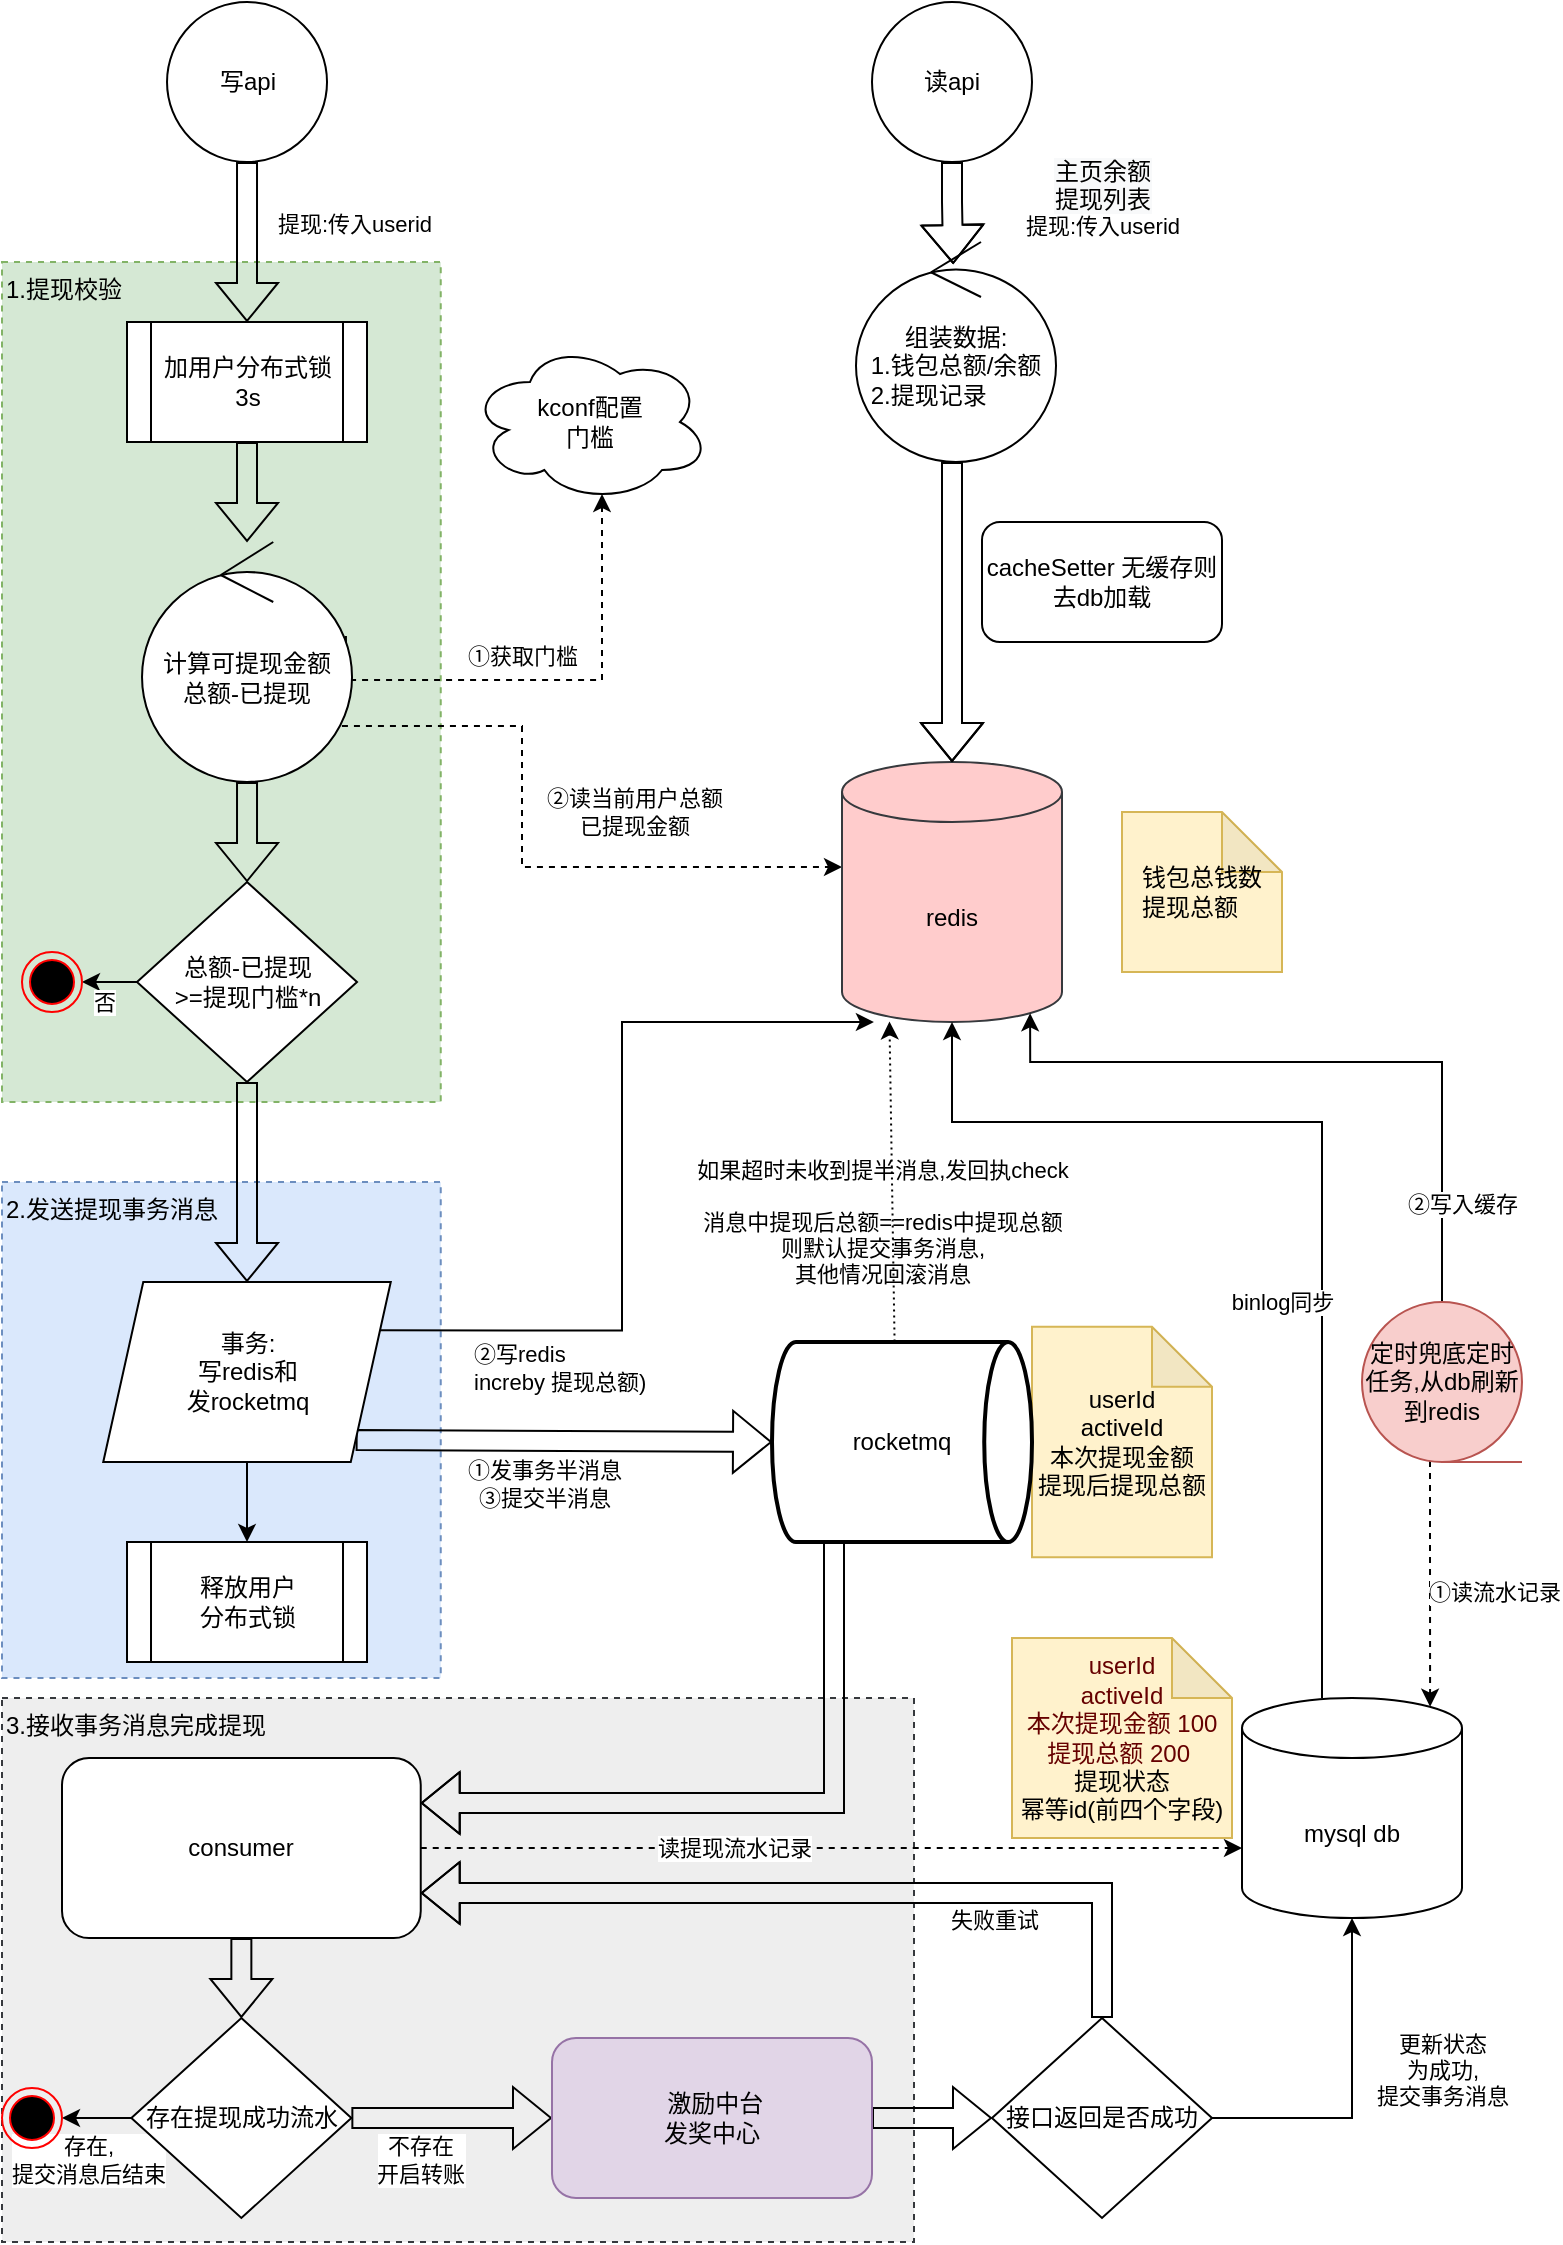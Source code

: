 <mxfile version="20.5.1" type="github">
  <diagram id="C5RBs43oDa-KdzZeNtuy" name="Page-1">
    <mxGraphModel dx="1298" dy="784" grid="1" gridSize="10" guides="1" tooltips="1" connect="1" arrows="1" fold="1" page="1" pageScale="1" pageWidth="827" pageHeight="1169" math="0" shadow="0">
      <root>
        <mxCell id="WIyWlLk6GJQsqaUBKTNV-0" />
        <mxCell id="WIyWlLk6GJQsqaUBKTNV-1" parent="WIyWlLk6GJQsqaUBKTNV-0" />
        <mxCell id="Nw0n-4VwtvRONGjzh-Dm-84" value="3.接收事务消息完成提现" style="rounded=0;whiteSpace=wrap;html=1;dashed=1;strokeColor=#36393d;align=left;verticalAlign=top;fillColor=#eeeeee;" vertex="1" parent="WIyWlLk6GJQsqaUBKTNV-1">
          <mxGeometry x="44" y="890" width="456" height="272" as="geometry" />
        </mxCell>
        <mxCell id="Nw0n-4VwtvRONGjzh-Dm-19" value="2.发送提现事务消息" style="rounded=0;whiteSpace=wrap;html=1;dashed=1;strokeColor=#6c8ebf;align=left;verticalAlign=top;fillColor=#dae8fc;" vertex="1" parent="WIyWlLk6GJQsqaUBKTNV-1">
          <mxGeometry x="44" y="632" width="219.37" height="248" as="geometry" />
        </mxCell>
        <mxCell id="Nw0n-4VwtvRONGjzh-Dm-20" value="1.提现校验" style="rounded=0;whiteSpace=wrap;html=1;dashed=1;strokeColor=#82b366;align=left;verticalAlign=top;fillColor=#d5e8d4;" vertex="1" parent="WIyWlLk6GJQsqaUBKTNV-1">
          <mxGeometry x="44" y="172" width="219.37" height="420" as="geometry" />
        </mxCell>
        <mxCell id="Nw0n-4VwtvRONGjzh-Dm-21" style="edgeStyle=orthogonalEdgeStyle;rounded=0;orthogonalLoop=1;jettySize=auto;html=1;entryX=0.5;entryY=0;entryDx=0;entryDy=0;shape=flexArrow;" edge="1" parent="WIyWlLk6GJQsqaUBKTNV-1" source="Nw0n-4VwtvRONGjzh-Dm-23" target="Nw0n-4VwtvRONGjzh-Dm-38">
          <mxGeometry relative="1" as="geometry">
            <mxPoint x="166.5" y="202" as="targetPoint" />
          </mxGeometry>
        </mxCell>
        <mxCell id="Nw0n-4VwtvRONGjzh-Dm-22" value="提现:传入userid" style="edgeLabel;html=1;align=center;verticalAlign=middle;resizable=0;points=[];" vertex="1" connectable="0" parent="Nw0n-4VwtvRONGjzh-Dm-21">
          <mxGeometry x="-0.388" y="-2" relative="1" as="geometry">
            <mxPoint x="55" y="6" as="offset" />
          </mxGeometry>
        </mxCell>
        <mxCell id="Nw0n-4VwtvRONGjzh-Dm-23" value="写api" style="ellipse;whiteSpace=wrap;html=1;aspect=fixed;" vertex="1" parent="WIyWlLk6GJQsqaUBKTNV-1">
          <mxGeometry x="126.51" y="42" width="80" height="80" as="geometry" />
        </mxCell>
        <mxCell id="Nw0n-4VwtvRONGjzh-Dm-24" style="edgeStyle=orthogonalEdgeStyle;rounded=0;orthogonalLoop=1;jettySize=auto;html=1;exitX=0.952;exitY=0.767;exitDx=0;exitDy=0;exitPerimeter=0;dashed=1;entryX=0;entryY=0;entryDx=0;entryDy=52.5;entryPerimeter=0;" edge="1" parent="WIyWlLk6GJQsqaUBKTNV-1" source="Nw0n-4VwtvRONGjzh-Dm-32" target="Nw0n-4VwtvRONGjzh-Dm-26">
          <mxGeometry relative="1" as="geometry">
            <mxPoint x="226.5" y="364" as="sourcePoint" />
            <mxPoint x="434" y="512" as="targetPoint" />
            <Array as="points">
              <mxPoint x="304" y="404" />
              <mxPoint x="304" y="475" />
            </Array>
          </mxGeometry>
        </mxCell>
        <mxCell id="Nw0n-4VwtvRONGjzh-Dm-25" value="②读当前用户总额&lt;br&gt;已提现金额" style="edgeLabel;html=1;align=center;verticalAlign=middle;resizable=0;points=[];" vertex="1" connectable="0" parent="Nw0n-4VwtvRONGjzh-Dm-24">
          <mxGeometry x="-0.3" y="1" relative="1" as="geometry">
            <mxPoint x="55" y="21" as="offset" />
          </mxGeometry>
        </mxCell>
        <mxCell id="Nw0n-4VwtvRONGjzh-Dm-26" value="redis" style="shape=cylinder3;whiteSpace=wrap;html=1;boundedLbl=1;backgroundOutline=1;size=15;fillColor=#ffcccc;strokeColor=#36393d;" vertex="1" parent="WIyWlLk6GJQsqaUBKTNV-1">
          <mxGeometry x="464" y="422" width="110" height="130" as="geometry" />
        </mxCell>
        <mxCell id="Nw0n-4VwtvRONGjzh-Dm-27" value="钱包总钱数&lt;br&gt;&lt;div style=&quot;text-align: left&quot;&gt;&lt;span&gt;提现总额&lt;/span&gt;&lt;/div&gt;" style="shape=note;whiteSpace=wrap;html=1;backgroundOutline=1;darkOpacity=0.05;fillColor=#fff2cc;strokeColor=#d6b656;" vertex="1" parent="WIyWlLk6GJQsqaUBKTNV-1">
          <mxGeometry x="604" y="447" width="80" height="80" as="geometry" />
        </mxCell>
        <mxCell id="Nw0n-4VwtvRONGjzh-Dm-28" style="edgeStyle=orthogonalEdgeStyle;rounded=0;orthogonalLoop=1;jettySize=auto;html=1;exitX=0.971;exitY=0.392;exitDx=0;exitDy=0;exitPerimeter=0;entryX=0.55;entryY=0.95;entryDx=0;entryDy=0;entryPerimeter=0;dashed=1;" edge="1" parent="WIyWlLk6GJQsqaUBKTNV-1" source="Nw0n-4VwtvRONGjzh-Dm-32" target="Nw0n-4VwtvRONGjzh-Dm-30">
          <mxGeometry relative="1" as="geometry">
            <mxPoint x="196.5" y="394" as="sourcePoint" />
            <mxPoint x="334" y="262" as="targetPoint" />
            <Array as="points">
              <mxPoint x="216" y="381" />
              <mxPoint x="344" y="381" />
            </Array>
          </mxGeometry>
        </mxCell>
        <mxCell id="Nw0n-4VwtvRONGjzh-Dm-29" value="①获取门槛" style="edgeLabel;html=1;align=center;verticalAlign=middle;resizable=0;points=[];" vertex="1" connectable="0" parent="Nw0n-4VwtvRONGjzh-Dm-28">
          <mxGeometry x="0.046" y="1" relative="1" as="geometry">
            <mxPoint x="-17" y="-11" as="offset" />
          </mxGeometry>
        </mxCell>
        <mxCell id="Nw0n-4VwtvRONGjzh-Dm-30" value="kconf配置&lt;br&gt;门槛" style="ellipse;shape=cloud;whiteSpace=wrap;html=1;" vertex="1" parent="WIyWlLk6GJQsqaUBKTNV-1">
          <mxGeometry x="278" y="212" width="120" height="80" as="geometry" />
        </mxCell>
        <mxCell id="Nw0n-4VwtvRONGjzh-Dm-31" value="" style="edgeStyle=orthogonalEdgeStyle;rounded=0;orthogonalLoop=1;jettySize=auto;html=1;shape=flexArrow;" edge="1" parent="WIyWlLk6GJQsqaUBKTNV-1" source="Nw0n-4VwtvRONGjzh-Dm-32" target="Nw0n-4VwtvRONGjzh-Dm-36">
          <mxGeometry relative="1" as="geometry" />
        </mxCell>
        <mxCell id="Nw0n-4VwtvRONGjzh-Dm-32" value="计算可提现金额&lt;br&gt;总额-已提现" style="ellipse;shape=umlControl;whiteSpace=wrap;html=1;" vertex="1" parent="WIyWlLk6GJQsqaUBKTNV-1">
          <mxGeometry x="114.01" y="312" width="105" height="120" as="geometry" />
        </mxCell>
        <mxCell id="Nw0n-4VwtvRONGjzh-Dm-33" style="edgeStyle=orthogonalEdgeStyle;rounded=0;orthogonalLoop=1;jettySize=auto;html=1;entryX=1;entryY=0.5;entryDx=0;entryDy=0;" edge="1" parent="WIyWlLk6GJQsqaUBKTNV-1" source="Nw0n-4VwtvRONGjzh-Dm-36" target="Nw0n-4VwtvRONGjzh-Dm-39">
          <mxGeometry relative="1" as="geometry" />
        </mxCell>
        <mxCell id="Nw0n-4VwtvRONGjzh-Dm-34" value="否" style="edgeLabel;html=1;align=center;verticalAlign=middle;resizable=0;points=[];" vertex="1" connectable="0" parent="Nw0n-4VwtvRONGjzh-Dm-33">
          <mxGeometry x="-0.11" y="-2" relative="1" as="geometry">
            <mxPoint y="8" as="offset" />
          </mxGeometry>
        </mxCell>
        <mxCell id="Nw0n-4VwtvRONGjzh-Dm-35" style="edgeStyle=orthogonalEdgeStyle;rounded=0;orthogonalLoop=1;jettySize=auto;html=1;shape=flexArrow;" edge="1" parent="WIyWlLk6GJQsqaUBKTNV-1" source="Nw0n-4VwtvRONGjzh-Dm-36" target="Nw0n-4VwtvRONGjzh-Dm-45">
          <mxGeometry relative="1" as="geometry">
            <mxPoint x="166.5" y="692" as="targetPoint" />
          </mxGeometry>
        </mxCell>
        <mxCell id="Nw0n-4VwtvRONGjzh-Dm-36" value="总额-已提现&lt;br&gt;&amp;gt;=提现门槛*n" style="rhombus;whiteSpace=wrap;html=1;" vertex="1" parent="WIyWlLk6GJQsqaUBKTNV-1">
          <mxGeometry x="111.5" y="482" width="110" height="100" as="geometry" />
        </mxCell>
        <mxCell id="Nw0n-4VwtvRONGjzh-Dm-37" style="edgeStyle=orthogonalEdgeStyle;rounded=0;orthogonalLoop=1;jettySize=auto;html=1;exitX=0.5;exitY=1;exitDx=0;exitDy=0;shape=flexArrow;" edge="1" parent="WIyWlLk6GJQsqaUBKTNV-1" source="Nw0n-4VwtvRONGjzh-Dm-38" target="Nw0n-4VwtvRONGjzh-Dm-32">
          <mxGeometry relative="1" as="geometry">
            <mxPoint x="166.5" y="252" as="sourcePoint" />
          </mxGeometry>
        </mxCell>
        <mxCell id="Nw0n-4VwtvRONGjzh-Dm-38" value="加用户分布式锁&lt;br&gt;3s" style="shape=process;whiteSpace=wrap;html=1;backgroundOutline=1;" vertex="1" parent="WIyWlLk6GJQsqaUBKTNV-1">
          <mxGeometry x="106.5" y="202" width="120" height="60" as="geometry" />
        </mxCell>
        <mxCell id="Nw0n-4VwtvRONGjzh-Dm-39" value="" style="ellipse;html=1;shape=endState;fillColor=#000000;strokeColor=#ff0000;" vertex="1" parent="WIyWlLk6GJQsqaUBKTNV-1">
          <mxGeometry x="54" y="517" width="30" height="30" as="geometry" />
        </mxCell>
        <mxCell id="Nw0n-4VwtvRONGjzh-Dm-40" style="edgeStyle=orthogonalEdgeStyle;rounded=0;orthogonalLoop=1;jettySize=auto;html=1;entryX=0.145;entryY=1;entryDx=0;entryDy=-4.35;entryPerimeter=0;exitX=1;exitY=0.25;exitDx=0;exitDy=0;" edge="1" parent="WIyWlLk6GJQsqaUBKTNV-1" source="Nw0n-4VwtvRONGjzh-Dm-45">
          <mxGeometry relative="1" as="geometry">
            <mxPoint x="221.5" y="751.35" as="sourcePoint" />
            <mxPoint x="479.95" y="552" as="targetPoint" />
            <Array as="points">
              <mxPoint x="354" y="706" />
              <mxPoint x="354" y="552" />
            </Array>
          </mxGeometry>
        </mxCell>
        <mxCell id="Nw0n-4VwtvRONGjzh-Dm-41" value="②写redis&lt;br&gt;increby 提现总额)" style="edgeLabel;html=1;align=left;verticalAlign=middle;resizable=0;points=[];" vertex="1" connectable="0" parent="Nw0n-4VwtvRONGjzh-Dm-40">
          <mxGeometry x="0.416" y="2" relative="1" as="geometry">
            <mxPoint x="-85" y="175" as="offset" />
          </mxGeometry>
        </mxCell>
        <mxCell id="Nw0n-4VwtvRONGjzh-Dm-42" style="rounded=0;orthogonalLoop=1;jettySize=auto;html=1;exitX=1;exitY=1;exitDx=0;exitDy=0;entryX=0;entryY=0.5;entryDx=0;entryDy=0;entryPerimeter=0;shape=flexArrow;" edge="1" parent="WIyWlLk6GJQsqaUBKTNV-1" source="Nw0n-4VwtvRONGjzh-Dm-45" target="Nw0n-4VwtvRONGjzh-Dm-50">
          <mxGeometry relative="1" as="geometry" />
        </mxCell>
        <mxCell id="Nw0n-4VwtvRONGjzh-Dm-43" value="①发事务半消息&lt;br&gt;③提交半消息" style="edgeLabel;html=1;align=center;verticalAlign=middle;resizable=0;points=[];" vertex="1" connectable="0" parent="Nw0n-4VwtvRONGjzh-Dm-42">
          <mxGeometry x="-0.256" relative="1" as="geometry">
            <mxPoint x="16" y="21" as="offset" />
          </mxGeometry>
        </mxCell>
        <mxCell id="Nw0n-4VwtvRONGjzh-Dm-44" value="" style="edgeStyle=orthogonalEdgeStyle;rounded=0;orthogonalLoop=1;jettySize=auto;html=1;" edge="1" parent="WIyWlLk6GJQsqaUBKTNV-1" source="Nw0n-4VwtvRONGjzh-Dm-45" target="Nw0n-4VwtvRONGjzh-Dm-57">
          <mxGeometry relative="1" as="geometry" />
        </mxCell>
        <mxCell id="Nw0n-4VwtvRONGjzh-Dm-45" value="事务:&lt;br&gt;写redis和&lt;br&gt;发rocketmq" style="shape=parallelogram;perimeter=parallelogramPerimeter;whiteSpace=wrap;html=1;fixedSize=1;" vertex="1" parent="WIyWlLk6GJQsqaUBKTNV-1">
          <mxGeometry x="94.63" y="682" width="143.75" height="90" as="geometry" />
        </mxCell>
        <mxCell id="Nw0n-4VwtvRONGjzh-Dm-46" value="userId&lt;br&gt;activeId&lt;br&gt;本次提现金额&lt;br&gt;提现后提现总额&lt;br&gt;" style="shape=note;whiteSpace=wrap;html=1;backgroundOutline=1;darkOpacity=0.05;fillColor=#fff2cc;strokeColor=#d6b656;" vertex="1" parent="WIyWlLk6GJQsqaUBKTNV-1">
          <mxGeometry x="559" y="704.37" width="90" height="115.25" as="geometry" />
        </mxCell>
        <mxCell id="Nw0n-4VwtvRONGjzh-Dm-47" style="rounded=0;orthogonalLoop=1;jettySize=auto;html=1;exitX=0.5;exitY=0;exitDx=0;exitDy=0;exitPerimeter=0;dashed=1;dashPattern=1 2;entryX=0.243;entryY=0.998;entryDx=0;entryDy=0;entryPerimeter=0;" edge="1" parent="WIyWlLk6GJQsqaUBKTNV-1">
          <mxGeometry relative="1" as="geometry">
            <mxPoint x="487.73" y="551.74" as="targetPoint" />
            <mxPoint x="491" y="756.75" as="sourcePoint" />
          </mxGeometry>
        </mxCell>
        <mxCell id="Nw0n-4VwtvRONGjzh-Dm-48" value="如果超时未收到提半消息,发回执check&lt;br&gt;&lt;br&gt;消息中提现后总额==redis中提现总额&lt;br&gt;则默认提交事务消息,&lt;br&gt;其他情况回滚消息" style="edgeLabel;html=1;align=center;verticalAlign=middle;resizable=0;points=[];labelBackgroundColor=none;" vertex="1" connectable="0" parent="Nw0n-4VwtvRONGjzh-Dm-47">
          <mxGeometry x="0.086" y="-3" relative="1" as="geometry">
            <mxPoint x="-8" y="7" as="offset" />
          </mxGeometry>
        </mxCell>
        <mxCell id="Nw0n-4VwtvRONGjzh-Dm-49" style="rounded=0;orthogonalLoop=1;jettySize=auto;html=1;entryX=1;entryY=0.25;entryDx=0;entryDy=0;edgeStyle=orthogonalEdgeStyle;shape=flexArrow;" edge="1" parent="WIyWlLk6GJQsqaUBKTNV-1" source="Nw0n-4VwtvRONGjzh-Dm-50" target="Nw0n-4VwtvRONGjzh-Dm-60">
          <mxGeometry relative="1" as="geometry">
            <Array as="points">
              <mxPoint x="460" y="943" />
            </Array>
            <mxPoint x="270" y="943" as="targetPoint" />
          </mxGeometry>
        </mxCell>
        <mxCell id="Nw0n-4VwtvRONGjzh-Dm-50" value="rocketmq" style="strokeWidth=2;html=1;shape=mxgraph.flowchart.direct_data;whiteSpace=wrap;" vertex="1" parent="WIyWlLk6GJQsqaUBKTNV-1">
          <mxGeometry x="429" y="712" width="130" height="100" as="geometry" />
        </mxCell>
        <mxCell id="Nw0n-4VwtvRONGjzh-Dm-51" style="edgeStyle=orthogonalEdgeStyle;rounded=0;orthogonalLoop=1;jettySize=auto;html=1;entryX=0.486;entryY=0.1;entryDx=0;entryDy=0;entryPerimeter=0;shape=flexArrow;" edge="1" parent="WIyWlLk6GJQsqaUBKTNV-1" source="Nw0n-4VwtvRONGjzh-Dm-52" target="Nw0n-4VwtvRONGjzh-Dm-74">
          <mxGeometry relative="1" as="geometry">
            <mxPoint x="504" y="202" as="targetPoint" />
          </mxGeometry>
        </mxCell>
        <mxCell id="Nw0n-4VwtvRONGjzh-Dm-52" value="读api&lt;br&gt;" style="ellipse;whiteSpace=wrap;html=1;aspect=fixed;" vertex="1" parent="WIyWlLk6GJQsqaUBKTNV-1">
          <mxGeometry x="479" y="42" width="80" height="80" as="geometry" />
        </mxCell>
        <mxCell id="Nw0n-4VwtvRONGjzh-Dm-53" value="&lt;span style=&quot;font-size: 12px ; background-color: rgb(248 , 249 , 250)&quot;&gt;主页余额&lt;/span&gt;&lt;br style=&quot;font-size: 12px ; background-color: rgb(248 , 249 , 250)&quot;&gt;&lt;span style=&quot;font-size: 12px ; background-color: rgb(248 , 249 , 250)&quot;&gt;提现列表&lt;/span&gt;&lt;br&gt;提现:传入userid&lt;br&gt;" style="edgeLabel;html=1;align=center;verticalAlign=middle;resizable=0;points=[];" vertex="1" connectable="0" parent="WIyWlLk6GJQsqaUBKTNV-1">
          <mxGeometry x="594" y="140" as="geometry" />
        </mxCell>
        <mxCell id="Nw0n-4VwtvRONGjzh-Dm-54" style="edgeStyle=orthogonalEdgeStyle;rounded=0;orthogonalLoop=1;jettySize=auto;html=1;entryX=0.5;entryY=1;entryDx=0;entryDy=0;entryPerimeter=0;" edge="1" parent="WIyWlLk6GJQsqaUBKTNV-1" source="Nw0n-4VwtvRONGjzh-Dm-56" target="Nw0n-4VwtvRONGjzh-Dm-26">
          <mxGeometry relative="1" as="geometry">
            <Array as="points">
              <mxPoint x="704" y="602" />
              <mxPoint x="519" y="602" />
            </Array>
          </mxGeometry>
        </mxCell>
        <mxCell id="Nw0n-4VwtvRONGjzh-Dm-55" value="binlog同步" style="edgeLabel;html=1;align=center;verticalAlign=middle;resizable=0;points=[];" vertex="1" connectable="0" parent="Nw0n-4VwtvRONGjzh-Dm-54">
          <mxGeometry x="-0.25" y="1" relative="1" as="geometry">
            <mxPoint x="-19" y="-2" as="offset" />
          </mxGeometry>
        </mxCell>
        <mxCell id="Nw0n-4VwtvRONGjzh-Dm-56" value="mysql db" style="shape=cylinder3;whiteSpace=wrap;html=1;boundedLbl=1;backgroundOutline=1;size=15;" vertex="1" parent="WIyWlLk6GJQsqaUBKTNV-1">
          <mxGeometry x="664" y="890" width="110" height="110" as="geometry" />
        </mxCell>
        <mxCell id="Nw0n-4VwtvRONGjzh-Dm-57" value="释放用户&lt;br&gt;分布式锁" style="shape=process;whiteSpace=wrap;html=1;backgroundOutline=1;" vertex="1" parent="WIyWlLk6GJQsqaUBKTNV-1">
          <mxGeometry x="106.505" y="812" width="120" height="60" as="geometry" />
        </mxCell>
        <mxCell id="Nw0n-4VwtvRONGjzh-Dm-58" value="读提现流水记录" style="rounded=0;orthogonalLoop=1;jettySize=auto;html=1;entryX=0;entryY=0;entryDx=0;entryDy=75;entryPerimeter=0;dashed=1;exitX=1;exitY=0.5;exitDx=0;exitDy=0;" edge="1" parent="WIyWlLk6GJQsqaUBKTNV-1" source="Nw0n-4VwtvRONGjzh-Dm-60" target="Nw0n-4VwtvRONGjzh-Dm-56">
          <mxGeometry x="-0.237" relative="1" as="geometry">
            <mxPoint as="offset" />
          </mxGeometry>
        </mxCell>
        <mxCell id="Nw0n-4VwtvRONGjzh-Dm-59" value="" style="edgeStyle=orthogonalEdgeStyle;rounded=0;orthogonalLoop=1;jettySize=auto;html=1;entryX=0.5;entryY=0;entryDx=0;entryDy=0;shape=flexArrow;" edge="1" parent="WIyWlLk6GJQsqaUBKTNV-1" source="Nw0n-4VwtvRONGjzh-Dm-60" target="Nw0n-4VwtvRONGjzh-Dm-66">
          <mxGeometry relative="1" as="geometry">
            <mxPoint x="163.685" y="1182" as="targetPoint" />
          </mxGeometry>
        </mxCell>
        <mxCell id="Nw0n-4VwtvRONGjzh-Dm-60" value="consumer" style="rounded=1;whiteSpace=wrap;html=1;align=center;verticalAlign=middle;" vertex="1" parent="WIyWlLk6GJQsqaUBKTNV-1">
          <mxGeometry x="74" y="920" width="179.37" height="90" as="geometry" />
        </mxCell>
        <mxCell id="Nw0n-4VwtvRONGjzh-Dm-61" value="&lt;font color=&quot;#660000&quot;&gt;userId&lt;br&gt;activeId&lt;br&gt;本次提现金额 100&lt;br&gt;提现总额 200&amp;nbsp;&lt;/font&gt;&lt;br&gt;提现状态&lt;br&gt;幂等id(前四个字段)" style="shape=note;whiteSpace=wrap;html=1;backgroundOutline=1;darkOpacity=0.05;fillColor=#fff2cc;strokeColor=#d6b656;" vertex="1" parent="WIyWlLk6GJQsqaUBKTNV-1">
          <mxGeometry x="549" y="860" width="110" height="100" as="geometry" />
        </mxCell>
        <mxCell id="Nw0n-4VwtvRONGjzh-Dm-62" style="edgeStyle=orthogonalEdgeStyle;rounded=0;orthogonalLoop=1;jettySize=auto;html=1;entryX=1;entryY=0.5;entryDx=0;entryDy=0;" edge="1" parent="WIyWlLk6GJQsqaUBKTNV-1" source="Nw0n-4VwtvRONGjzh-Dm-66" target="Nw0n-4VwtvRONGjzh-Dm-67">
          <mxGeometry relative="1" as="geometry" />
        </mxCell>
        <mxCell id="Nw0n-4VwtvRONGjzh-Dm-63" value="存在,&lt;br&gt;提交消息后结束" style="edgeLabel;html=1;align=center;verticalAlign=middle;resizable=0;points=[];" vertex="1" connectable="0" parent="Nw0n-4VwtvRONGjzh-Dm-62">
          <mxGeometry x="-0.527" relative="1" as="geometry">
            <mxPoint x="-11" y="21" as="offset" />
          </mxGeometry>
        </mxCell>
        <mxCell id="Nw0n-4VwtvRONGjzh-Dm-64" style="edgeStyle=orthogonalEdgeStyle;shape=flexArrow;rounded=0;orthogonalLoop=1;jettySize=auto;html=1;" edge="1" parent="WIyWlLk6GJQsqaUBKTNV-1" source="Nw0n-4VwtvRONGjzh-Dm-66" target="Nw0n-4VwtvRONGjzh-Dm-76">
          <mxGeometry relative="1" as="geometry" />
        </mxCell>
        <mxCell id="Nw0n-4VwtvRONGjzh-Dm-65" value="不存在&lt;br&gt;开启转账" style="edgeLabel;html=1;align=center;verticalAlign=middle;resizable=0;points=[];" vertex="1" connectable="0" parent="Nw0n-4VwtvRONGjzh-Dm-64">
          <mxGeometry x="0.038" relative="1" as="geometry">
            <mxPoint x="-18" y="21" as="offset" />
          </mxGeometry>
        </mxCell>
        <mxCell id="Nw0n-4VwtvRONGjzh-Dm-66" value="存在提现成功流水" style="rhombus;whiteSpace=wrap;html=1;" vertex="1" parent="WIyWlLk6GJQsqaUBKTNV-1">
          <mxGeometry x="108.68" y="1050" width="110" height="100" as="geometry" />
        </mxCell>
        <mxCell id="Nw0n-4VwtvRONGjzh-Dm-67" value="" style="ellipse;html=1;shape=endState;fillColor=#000000;strokeColor=#ff0000;" vertex="1" parent="WIyWlLk6GJQsqaUBKTNV-1">
          <mxGeometry x="44" y="1085" width="30" height="30" as="geometry" />
        </mxCell>
        <mxCell id="Nw0n-4VwtvRONGjzh-Dm-68" style="edgeStyle=orthogonalEdgeStyle;rounded=0;orthogonalLoop=1;jettySize=auto;html=1;dashed=1;entryX=0.855;entryY=0;entryDx=0;entryDy=4.35;entryPerimeter=0;" edge="1" parent="WIyWlLk6GJQsqaUBKTNV-1" source="Nw0n-4VwtvRONGjzh-Dm-72" target="Nw0n-4VwtvRONGjzh-Dm-56">
          <mxGeometry relative="1" as="geometry">
            <Array as="points">
              <mxPoint x="758" y="812" />
              <mxPoint x="758" y="812" />
            </Array>
          </mxGeometry>
        </mxCell>
        <mxCell id="Nw0n-4VwtvRONGjzh-Dm-69" value="①读流水记录" style="edgeLabel;html=1;align=center;verticalAlign=middle;resizable=0;points=[];" vertex="1" connectable="0" parent="Nw0n-4VwtvRONGjzh-Dm-68">
          <mxGeometry x="-0.203" y="1" relative="1" as="geometry">
            <mxPoint x="31" y="16" as="offset" />
          </mxGeometry>
        </mxCell>
        <mxCell id="Nw0n-4VwtvRONGjzh-Dm-70" style="edgeStyle=orthogonalEdgeStyle;rounded=0;orthogonalLoop=1;jettySize=auto;html=1;entryX=0.855;entryY=1;entryDx=0;entryDy=-4.35;entryPerimeter=0;" edge="1" parent="WIyWlLk6GJQsqaUBKTNV-1" source="Nw0n-4VwtvRONGjzh-Dm-72" target="Nw0n-4VwtvRONGjzh-Dm-26">
          <mxGeometry relative="1" as="geometry">
            <Array as="points">
              <mxPoint x="764" y="572" />
              <mxPoint x="558" y="572" />
            </Array>
          </mxGeometry>
        </mxCell>
        <mxCell id="Nw0n-4VwtvRONGjzh-Dm-71" value="②写入缓存" style="edgeLabel;html=1;align=center;verticalAlign=middle;resizable=0;points=[];" vertex="1" connectable="0" parent="Nw0n-4VwtvRONGjzh-Dm-70">
          <mxGeometry x="-0.41" y="-3" relative="1" as="geometry">
            <mxPoint x="7" y="54" as="offset" />
          </mxGeometry>
        </mxCell>
        <mxCell id="Nw0n-4VwtvRONGjzh-Dm-72" value="定时兜底定时任务,从db刷新到redis" style="shape=tapeData;whiteSpace=wrap;html=1;perimeter=ellipsePerimeter;fillColor=#f8cecc;strokeColor=#b85450;" vertex="1" parent="WIyWlLk6GJQsqaUBKTNV-1">
          <mxGeometry x="724" y="692" width="80" height="80" as="geometry" />
        </mxCell>
        <mxCell id="Nw0n-4VwtvRONGjzh-Dm-73" value="" style="edgeStyle=orthogonalEdgeStyle;shape=flexArrow;rounded=0;orthogonalLoop=1;jettySize=auto;html=1;entryX=0.5;entryY=0;entryDx=0;entryDy=0;entryPerimeter=0;" edge="1" parent="WIyWlLk6GJQsqaUBKTNV-1" source="Nw0n-4VwtvRONGjzh-Dm-74" target="Nw0n-4VwtvRONGjzh-Dm-26">
          <mxGeometry relative="1" as="geometry">
            <Array as="points">
              <mxPoint x="519" y="312" />
              <mxPoint x="519" y="312" />
            </Array>
          </mxGeometry>
        </mxCell>
        <mxCell id="Nw0n-4VwtvRONGjzh-Dm-74" value="组装数据:&lt;br&gt;1.钱包总额/余额&lt;br&gt;&lt;div style=&quot;text-align: left&quot;&gt;&lt;span&gt;2.提现记录&lt;/span&gt;&lt;/div&gt;" style="ellipse;shape=umlControl;whiteSpace=wrap;html=1;" vertex="1" parent="WIyWlLk6GJQsqaUBKTNV-1">
          <mxGeometry x="471" y="162" width="100" height="110" as="geometry" />
        </mxCell>
        <mxCell id="Nw0n-4VwtvRONGjzh-Dm-75" style="edgeStyle=none;rounded=0;orthogonalLoop=1;jettySize=auto;html=1;entryX=0;entryY=0.5;entryDx=0;entryDy=0;shape=flexArrow;" edge="1" parent="WIyWlLk6GJQsqaUBKTNV-1" source="Nw0n-4VwtvRONGjzh-Dm-76" target="Nw0n-4VwtvRONGjzh-Dm-81">
          <mxGeometry relative="1" as="geometry" />
        </mxCell>
        <mxCell id="Nw0n-4VwtvRONGjzh-Dm-76" value="&amp;nbsp;激励中台&lt;br&gt;发奖中心" style="rounded=1;whiteSpace=wrap;html=1;align=center;fillColor=#e1d5e7;strokeColor=#9673a6;" vertex="1" parent="WIyWlLk6GJQsqaUBKTNV-1">
          <mxGeometry x="319" y="1060" width="160" height="80" as="geometry" />
        </mxCell>
        <mxCell id="Nw0n-4VwtvRONGjzh-Dm-77" value="cacheSetter 无缓存则去db加载" style="rounded=1;whiteSpace=wrap;html=1;align=center;verticalAlign=middle;" vertex="1" parent="WIyWlLk6GJQsqaUBKTNV-1">
          <mxGeometry x="534" y="302" width="120" height="60" as="geometry" />
        </mxCell>
        <mxCell id="Nw0n-4VwtvRONGjzh-Dm-78" style="edgeStyle=orthogonalEdgeStyle;rounded=0;orthogonalLoop=1;jettySize=auto;html=1;exitX=1;exitY=0.5;exitDx=0;exitDy=0;entryX=0.5;entryY=1;entryDx=0;entryDy=0;entryPerimeter=0;" edge="1" parent="WIyWlLk6GJQsqaUBKTNV-1" source="Nw0n-4VwtvRONGjzh-Dm-81" target="Nw0n-4VwtvRONGjzh-Dm-56">
          <mxGeometry relative="1" as="geometry">
            <mxPoint x="704" y="1232" as="targetPoint" />
          </mxGeometry>
        </mxCell>
        <mxCell id="Nw0n-4VwtvRONGjzh-Dm-79" value="更新状态&lt;br&gt;为成功,&lt;br&gt;提交事务消息" style="edgeLabel;html=1;align=center;verticalAlign=middle;resizable=0;points=[];" vertex="1" connectable="0" parent="Nw0n-4VwtvRONGjzh-Dm-78">
          <mxGeometry x="0.033" y="3" relative="1" as="geometry">
            <mxPoint x="48" y="-6" as="offset" />
          </mxGeometry>
        </mxCell>
        <mxCell id="Nw0n-4VwtvRONGjzh-Dm-80" style="rounded=0;orthogonalLoop=1;jettySize=auto;html=1;exitX=0.5;exitY=0;exitDx=0;exitDy=0;entryX=1;entryY=0.75;entryDx=0;entryDy=0;edgeStyle=orthogonalEdgeStyle;shape=flexArrow;" edge="1" parent="WIyWlLk6GJQsqaUBKTNV-1" source="Nw0n-4VwtvRONGjzh-Dm-81" target="Nw0n-4VwtvRONGjzh-Dm-60">
          <mxGeometry relative="1" as="geometry">
            <mxPoint x="571" y="1021.98" as="targetPoint" />
          </mxGeometry>
        </mxCell>
        <mxCell id="Nw0n-4VwtvRONGjzh-Dm-85" value="失败重试" style="edgeLabel;html=1;align=center;verticalAlign=middle;resizable=0;points=[];" vertex="1" connectable="0" parent="Nw0n-4VwtvRONGjzh-Dm-80">
          <mxGeometry x="-0.432" y="3" relative="1" as="geometry">
            <mxPoint x="-2" y="10" as="offset" />
          </mxGeometry>
        </mxCell>
        <mxCell id="Nw0n-4VwtvRONGjzh-Dm-81" value="接口返回是否成功" style="rhombus;whiteSpace=wrap;html=1;" vertex="1" parent="WIyWlLk6GJQsqaUBKTNV-1">
          <mxGeometry x="539" y="1050" width="110" height="100" as="geometry" />
        </mxCell>
        <mxCell id="Nw0n-4VwtvRONGjzh-Dm-83" style="edgeStyle=none;rounded=0;orthogonalLoop=1;jettySize=auto;html=1;exitX=0.25;exitY=1;exitDx=0;exitDy=0;" edge="1" parent="WIyWlLk6GJQsqaUBKTNV-1" source="Nw0n-4VwtvRONGjzh-Dm-20" target="Nw0n-4VwtvRONGjzh-Dm-20">
          <mxGeometry relative="1" as="geometry" />
        </mxCell>
      </root>
    </mxGraphModel>
  </diagram>
</mxfile>
